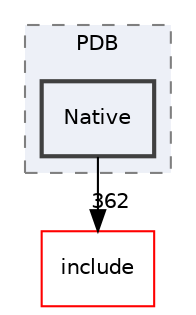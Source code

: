 digraph "lib/DebugInfo/PDB/Native"
{
 // LATEX_PDF_SIZE
  bgcolor="transparent";
  edge [fontname="Helvetica",fontsize="10",labelfontname="Helvetica",labelfontsize="10"];
  node [fontname="Helvetica",fontsize="10",shape="box"];
  compound=true
  subgraph clusterdir_a8367a1a220e81e17682efb6d889a9bc {
    graph [ bgcolor="#edf0f7", pencolor="grey50", style="filled,dashed,", label="PDB", fontname="Helvetica", fontsize="10", URL="dir_a8367a1a220e81e17682efb6d889a9bc.html"]
  dir_17bd090f689dbb8601ac11313672ba43 [label="Native", style="filled,bold,", fillcolor="#edf0f7", color="grey25", URL="dir_17bd090f689dbb8601ac11313672ba43.html"];
  }
  dir_d44c64559bbebec7f509842c48db8b23 [label="include", style="", fillcolor="#edf0f7", color="red", URL="dir_d44c64559bbebec7f509842c48db8b23.html"];
  dir_17bd090f689dbb8601ac11313672ba43->dir_d44c64559bbebec7f509842c48db8b23 [headlabel="362", labeldistance=1.5 headhref="dir_000148_000082.html"];
}
